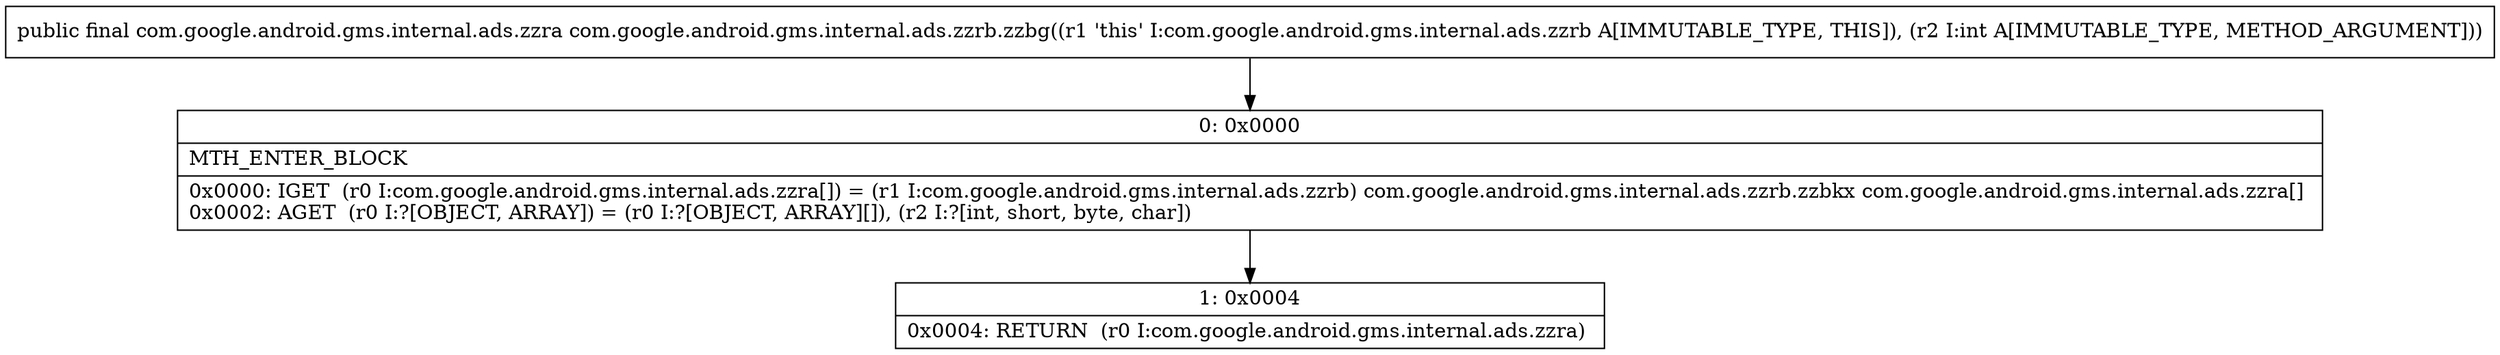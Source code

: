 digraph "CFG forcom.google.android.gms.internal.ads.zzrb.zzbg(I)Lcom\/google\/android\/gms\/internal\/ads\/zzra;" {
Node_0 [shape=record,label="{0\:\ 0x0000|MTH_ENTER_BLOCK\l|0x0000: IGET  (r0 I:com.google.android.gms.internal.ads.zzra[]) = (r1 I:com.google.android.gms.internal.ads.zzrb) com.google.android.gms.internal.ads.zzrb.zzbkx com.google.android.gms.internal.ads.zzra[] \l0x0002: AGET  (r0 I:?[OBJECT, ARRAY]) = (r0 I:?[OBJECT, ARRAY][]), (r2 I:?[int, short, byte, char]) \l}"];
Node_1 [shape=record,label="{1\:\ 0x0004|0x0004: RETURN  (r0 I:com.google.android.gms.internal.ads.zzra) \l}"];
MethodNode[shape=record,label="{public final com.google.android.gms.internal.ads.zzra com.google.android.gms.internal.ads.zzrb.zzbg((r1 'this' I:com.google.android.gms.internal.ads.zzrb A[IMMUTABLE_TYPE, THIS]), (r2 I:int A[IMMUTABLE_TYPE, METHOD_ARGUMENT])) }"];
MethodNode -> Node_0;
Node_0 -> Node_1;
}

